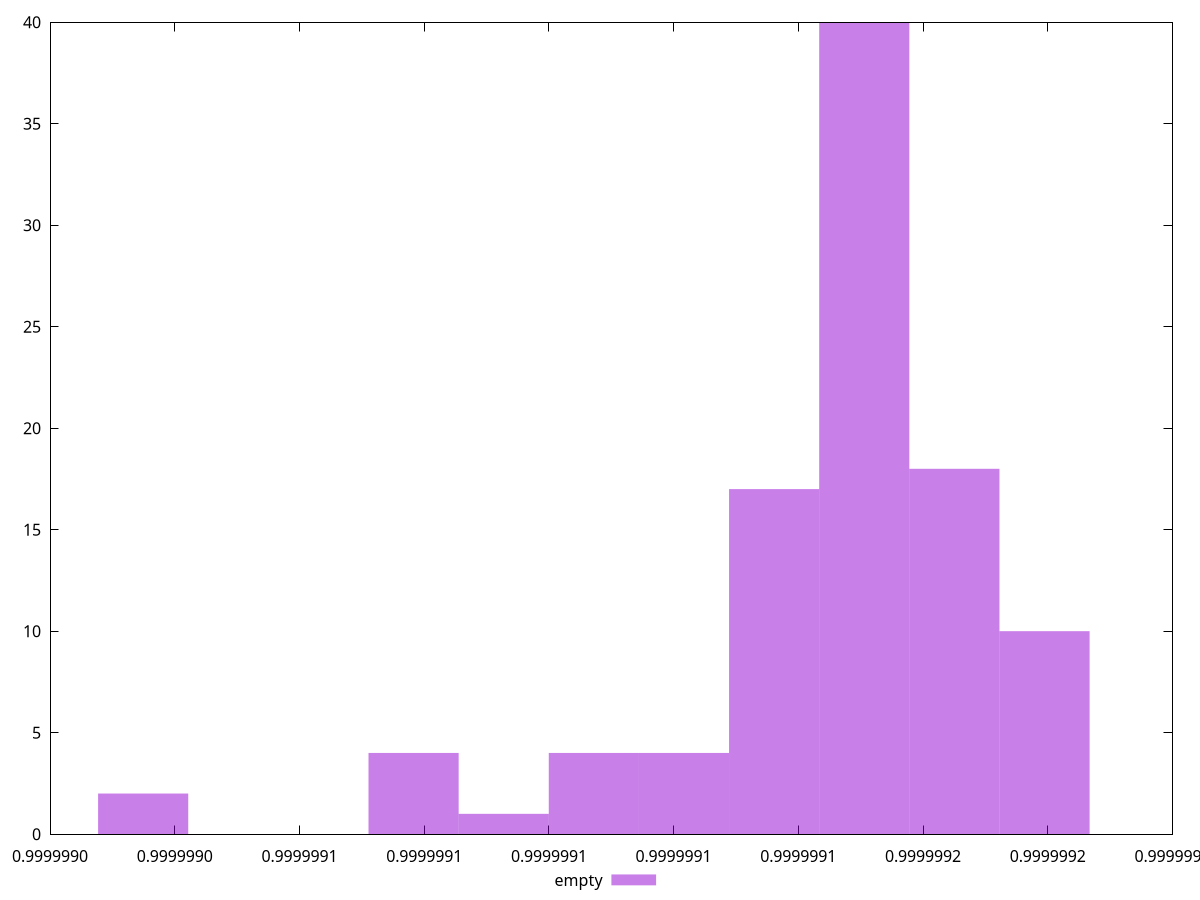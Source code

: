 $_empty <<EOF
0.9999990349398876 2
0.9999991794800629 10
0.9999991505720278 40
0.9999991072099753 4
0.9999991361180103 17
0.9999991650260454 18
0.9999990927559578 1
0.9999990783019402 4
0.9999991216639929 4
EOF
set key outside below
set terminal pngcairo
set output "report_00004_2020-11-02T20-21-41.718Z/interactive/empty//hist.png"
set yrange [0:40]
set boxwidth 1.4454017533316725e-8
set style fill transparent solid 0.5 noborder
plot $_empty title "empty" with boxes ,